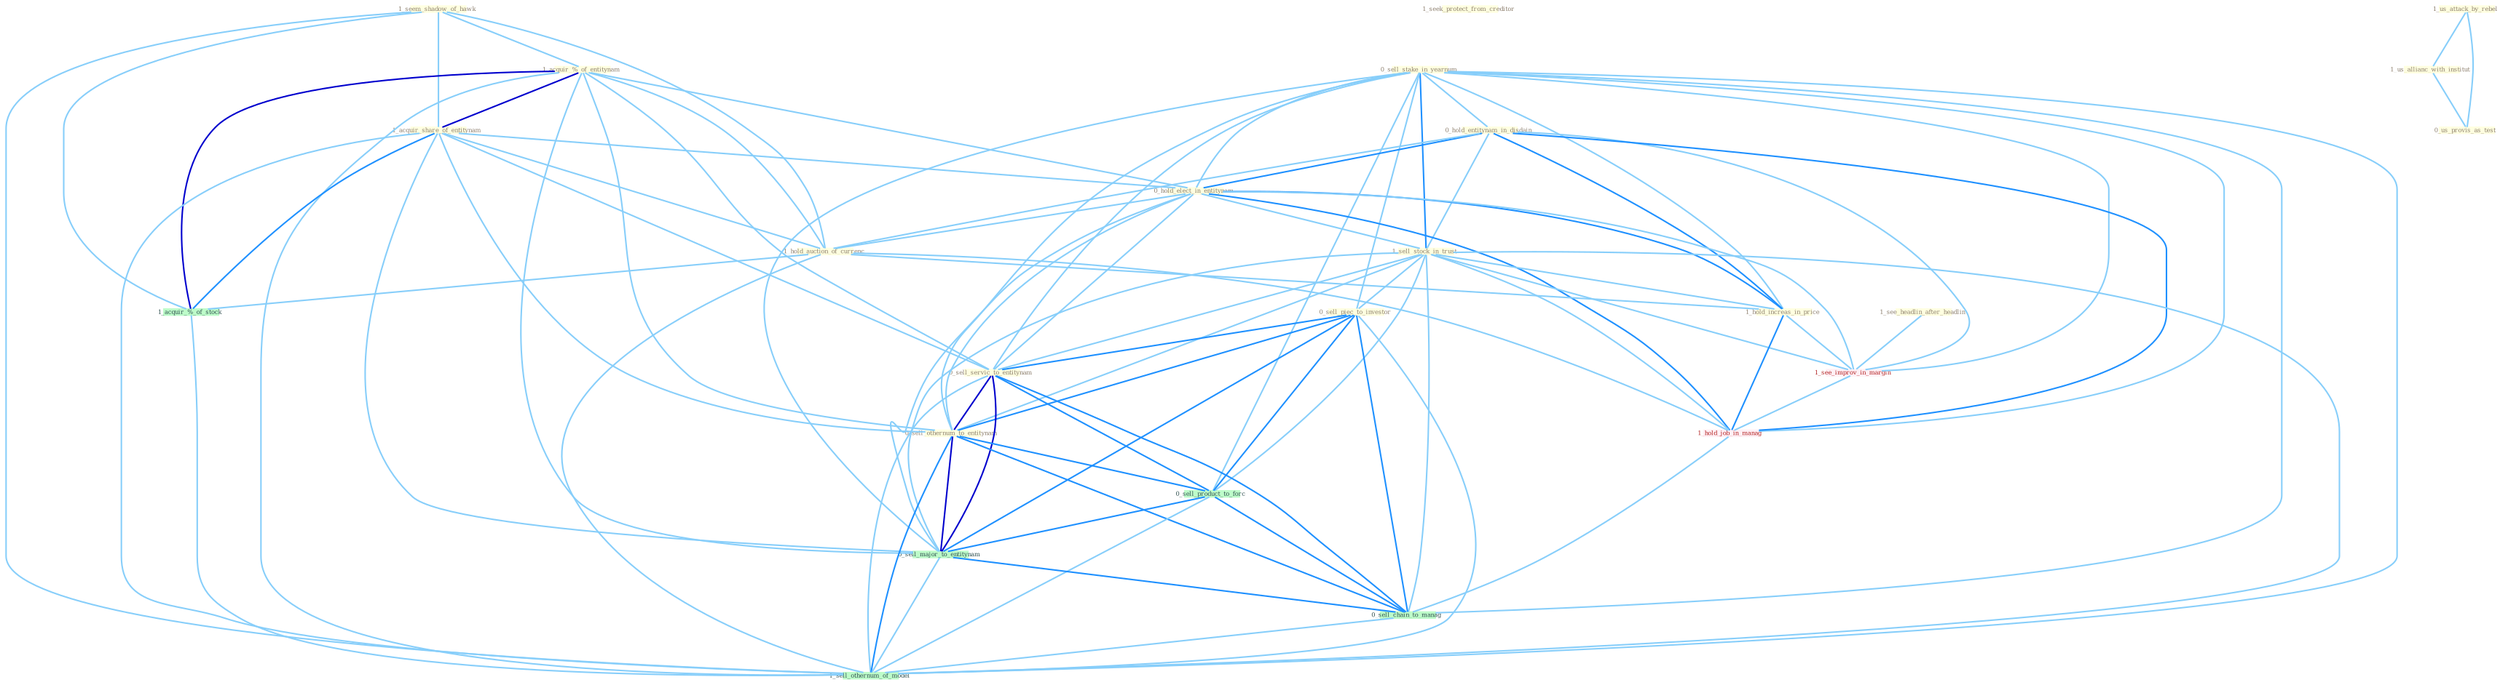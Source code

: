 Graph G{ 
    node
    [shape=polygon,style=filled,width=.5,height=.06,color="#BDFCC9",fixedsize=true,fontsize=4,
    fontcolor="#2f4f4f"];
    {node
    [color="#ffffe0", fontcolor="#8b7d6b"] "0_sell_stake_in_yearnum " "1_seek_protect_from_creditor " "1_us_attack_by_rebel " "1_seem_shadow_of_hawk " "1_acquir_%_of_entitynam " "1_acquir_share_of_entitynam " "0_hold_entitynam_in_disdain " "0_hold_elect_in_entitynam " "1_see_headlin_after_headlin " "1_sell_stock_in_trust " "0_sell_piec_to_investor " "1_us_allianc_with_institut " "1_hold_auction_of_currenc " "0_us_provis_as_test " "0_sell_servic_to_entitynam " "0_sell_othernum_to_entitynam " "1_hold_increas_in_price "}
{node [color="#fff0f5", fontcolor="#b22222"] "1_see_improv_in_margin " "1_hold_job_in_manag "}
edge [color="#B0E2FF"];

	"0_sell_stake_in_yearnum " -- "0_hold_entitynam_in_disdain " [w="1", color="#87cefa" ];
	"0_sell_stake_in_yearnum " -- "0_hold_elect_in_entitynam " [w="1", color="#87cefa" ];
	"0_sell_stake_in_yearnum " -- "1_sell_stock_in_trust " [w="2", color="#1e90ff" , len=0.8];
	"0_sell_stake_in_yearnum " -- "0_sell_piec_to_investor " [w="1", color="#87cefa" ];
	"0_sell_stake_in_yearnum " -- "0_sell_servic_to_entitynam " [w="1", color="#87cefa" ];
	"0_sell_stake_in_yearnum " -- "0_sell_othernum_to_entitynam " [w="1", color="#87cefa" ];
	"0_sell_stake_in_yearnum " -- "1_hold_increas_in_price " [w="1", color="#87cefa" ];
	"0_sell_stake_in_yearnum " -- "1_see_improv_in_margin " [w="1", color="#87cefa" ];
	"0_sell_stake_in_yearnum " -- "1_hold_job_in_manag " [w="1", color="#87cefa" ];
	"0_sell_stake_in_yearnum " -- "0_sell_product_to_forc " [w="1", color="#87cefa" ];
	"0_sell_stake_in_yearnum " -- "0_sell_major_to_entitynam " [w="1", color="#87cefa" ];
	"0_sell_stake_in_yearnum " -- "0_sell_chain_to_manag " [w="1", color="#87cefa" ];
	"0_sell_stake_in_yearnum " -- "1_sell_othernum_of_model " [w="1", color="#87cefa" ];
	"1_us_attack_by_rebel " -- "1_us_allianc_with_institut " [w="1", color="#87cefa" ];
	"1_us_attack_by_rebel " -- "0_us_provis_as_test " [w="1", color="#87cefa" ];
	"1_seem_shadow_of_hawk " -- "1_acquir_%_of_entitynam " [w="1", color="#87cefa" ];
	"1_seem_shadow_of_hawk " -- "1_acquir_share_of_entitynam " [w="1", color="#87cefa" ];
	"1_seem_shadow_of_hawk " -- "1_hold_auction_of_currenc " [w="1", color="#87cefa" ];
	"1_seem_shadow_of_hawk " -- "1_acquir_%_of_stock " [w="1", color="#87cefa" ];
	"1_seem_shadow_of_hawk " -- "1_sell_othernum_of_model " [w="1", color="#87cefa" ];
	"1_acquir_%_of_entitynam " -- "1_acquir_share_of_entitynam " [w="3", color="#0000cd" , len=0.6];
	"1_acquir_%_of_entitynam " -- "0_hold_elect_in_entitynam " [w="1", color="#87cefa" ];
	"1_acquir_%_of_entitynam " -- "1_hold_auction_of_currenc " [w="1", color="#87cefa" ];
	"1_acquir_%_of_entitynam " -- "0_sell_servic_to_entitynam " [w="1", color="#87cefa" ];
	"1_acquir_%_of_entitynam " -- "0_sell_othernum_to_entitynam " [w="1", color="#87cefa" ];
	"1_acquir_%_of_entitynam " -- "1_acquir_%_of_stock " [w="3", color="#0000cd" , len=0.6];
	"1_acquir_%_of_entitynam " -- "0_sell_major_to_entitynam " [w="1", color="#87cefa" ];
	"1_acquir_%_of_entitynam " -- "1_sell_othernum_of_model " [w="1", color="#87cefa" ];
	"1_acquir_share_of_entitynam " -- "0_hold_elect_in_entitynam " [w="1", color="#87cefa" ];
	"1_acquir_share_of_entitynam " -- "1_hold_auction_of_currenc " [w="1", color="#87cefa" ];
	"1_acquir_share_of_entitynam " -- "0_sell_servic_to_entitynam " [w="1", color="#87cefa" ];
	"1_acquir_share_of_entitynam " -- "0_sell_othernum_to_entitynam " [w="1", color="#87cefa" ];
	"1_acquir_share_of_entitynam " -- "1_acquir_%_of_stock " [w="2", color="#1e90ff" , len=0.8];
	"1_acquir_share_of_entitynam " -- "0_sell_major_to_entitynam " [w="1", color="#87cefa" ];
	"1_acquir_share_of_entitynam " -- "1_sell_othernum_of_model " [w="1", color="#87cefa" ];
	"0_hold_entitynam_in_disdain " -- "0_hold_elect_in_entitynam " [w="2", color="#1e90ff" , len=0.8];
	"0_hold_entitynam_in_disdain " -- "1_sell_stock_in_trust " [w="1", color="#87cefa" ];
	"0_hold_entitynam_in_disdain " -- "1_hold_auction_of_currenc " [w="1", color="#87cefa" ];
	"0_hold_entitynam_in_disdain " -- "1_hold_increas_in_price " [w="2", color="#1e90ff" , len=0.8];
	"0_hold_entitynam_in_disdain " -- "1_see_improv_in_margin " [w="1", color="#87cefa" ];
	"0_hold_entitynam_in_disdain " -- "1_hold_job_in_manag " [w="2", color="#1e90ff" , len=0.8];
	"0_hold_elect_in_entitynam " -- "1_sell_stock_in_trust " [w="1", color="#87cefa" ];
	"0_hold_elect_in_entitynam " -- "1_hold_auction_of_currenc " [w="1", color="#87cefa" ];
	"0_hold_elect_in_entitynam " -- "0_sell_servic_to_entitynam " [w="1", color="#87cefa" ];
	"0_hold_elect_in_entitynam " -- "0_sell_othernum_to_entitynam " [w="1", color="#87cefa" ];
	"0_hold_elect_in_entitynam " -- "1_hold_increas_in_price " [w="2", color="#1e90ff" , len=0.8];
	"0_hold_elect_in_entitynam " -- "1_see_improv_in_margin " [w="1", color="#87cefa" ];
	"0_hold_elect_in_entitynam " -- "1_hold_job_in_manag " [w="2", color="#1e90ff" , len=0.8];
	"0_hold_elect_in_entitynam " -- "0_sell_major_to_entitynam " [w="1", color="#87cefa" ];
	"1_see_headlin_after_headlin " -- "1_see_improv_in_margin " [w="1", color="#87cefa" ];
	"1_sell_stock_in_trust " -- "0_sell_piec_to_investor " [w="1", color="#87cefa" ];
	"1_sell_stock_in_trust " -- "0_sell_servic_to_entitynam " [w="1", color="#87cefa" ];
	"1_sell_stock_in_trust " -- "0_sell_othernum_to_entitynam " [w="1", color="#87cefa" ];
	"1_sell_stock_in_trust " -- "1_hold_increas_in_price " [w="1", color="#87cefa" ];
	"1_sell_stock_in_trust " -- "1_see_improv_in_margin " [w="1", color="#87cefa" ];
	"1_sell_stock_in_trust " -- "1_hold_job_in_manag " [w="1", color="#87cefa" ];
	"1_sell_stock_in_trust " -- "0_sell_product_to_forc " [w="1", color="#87cefa" ];
	"1_sell_stock_in_trust " -- "0_sell_major_to_entitynam " [w="1", color="#87cefa" ];
	"1_sell_stock_in_trust " -- "0_sell_chain_to_manag " [w="1", color="#87cefa" ];
	"1_sell_stock_in_trust " -- "1_sell_othernum_of_model " [w="1", color="#87cefa" ];
	"0_sell_piec_to_investor " -- "0_sell_servic_to_entitynam " [w="2", color="#1e90ff" , len=0.8];
	"0_sell_piec_to_investor " -- "0_sell_othernum_to_entitynam " [w="2", color="#1e90ff" , len=0.8];
	"0_sell_piec_to_investor " -- "0_sell_product_to_forc " [w="2", color="#1e90ff" , len=0.8];
	"0_sell_piec_to_investor " -- "0_sell_major_to_entitynam " [w="2", color="#1e90ff" , len=0.8];
	"0_sell_piec_to_investor " -- "0_sell_chain_to_manag " [w="2", color="#1e90ff" , len=0.8];
	"0_sell_piec_to_investor " -- "1_sell_othernum_of_model " [w="1", color="#87cefa" ];
	"1_us_allianc_with_institut " -- "0_us_provis_as_test " [w="1", color="#87cefa" ];
	"1_hold_auction_of_currenc " -- "1_hold_increas_in_price " [w="1", color="#87cefa" ];
	"1_hold_auction_of_currenc " -- "1_acquir_%_of_stock " [w="1", color="#87cefa" ];
	"1_hold_auction_of_currenc " -- "1_hold_job_in_manag " [w="1", color="#87cefa" ];
	"1_hold_auction_of_currenc " -- "1_sell_othernum_of_model " [w="1", color="#87cefa" ];
	"0_sell_servic_to_entitynam " -- "0_sell_othernum_to_entitynam " [w="3", color="#0000cd" , len=0.6];
	"0_sell_servic_to_entitynam " -- "0_sell_product_to_forc " [w="2", color="#1e90ff" , len=0.8];
	"0_sell_servic_to_entitynam " -- "0_sell_major_to_entitynam " [w="3", color="#0000cd" , len=0.6];
	"0_sell_servic_to_entitynam " -- "0_sell_chain_to_manag " [w="2", color="#1e90ff" , len=0.8];
	"0_sell_servic_to_entitynam " -- "1_sell_othernum_of_model " [w="1", color="#87cefa" ];
	"0_sell_othernum_to_entitynam " -- "0_sell_product_to_forc " [w="2", color="#1e90ff" , len=0.8];
	"0_sell_othernum_to_entitynam " -- "0_sell_major_to_entitynam " [w="3", color="#0000cd" , len=0.6];
	"0_sell_othernum_to_entitynam " -- "0_sell_chain_to_manag " [w="2", color="#1e90ff" , len=0.8];
	"0_sell_othernum_to_entitynam " -- "1_sell_othernum_of_model " [w="2", color="#1e90ff" , len=0.8];
	"1_hold_increas_in_price " -- "1_see_improv_in_margin " [w="1", color="#87cefa" ];
	"1_hold_increas_in_price " -- "1_hold_job_in_manag " [w="2", color="#1e90ff" , len=0.8];
	"1_see_improv_in_margin " -- "1_hold_job_in_manag " [w="1", color="#87cefa" ];
	"1_acquir_%_of_stock " -- "1_sell_othernum_of_model " [w="1", color="#87cefa" ];
	"1_hold_job_in_manag " -- "0_sell_chain_to_manag " [w="1", color="#87cefa" ];
	"0_sell_product_to_forc " -- "0_sell_major_to_entitynam " [w="2", color="#1e90ff" , len=0.8];
	"0_sell_product_to_forc " -- "0_sell_chain_to_manag " [w="2", color="#1e90ff" , len=0.8];
	"0_sell_product_to_forc " -- "1_sell_othernum_of_model " [w="1", color="#87cefa" ];
	"0_sell_major_to_entitynam " -- "0_sell_chain_to_manag " [w="2", color="#1e90ff" , len=0.8];
	"0_sell_major_to_entitynam " -- "1_sell_othernum_of_model " [w="1", color="#87cefa" ];
	"0_sell_chain_to_manag " -- "1_sell_othernum_of_model " [w="1", color="#87cefa" ];
}